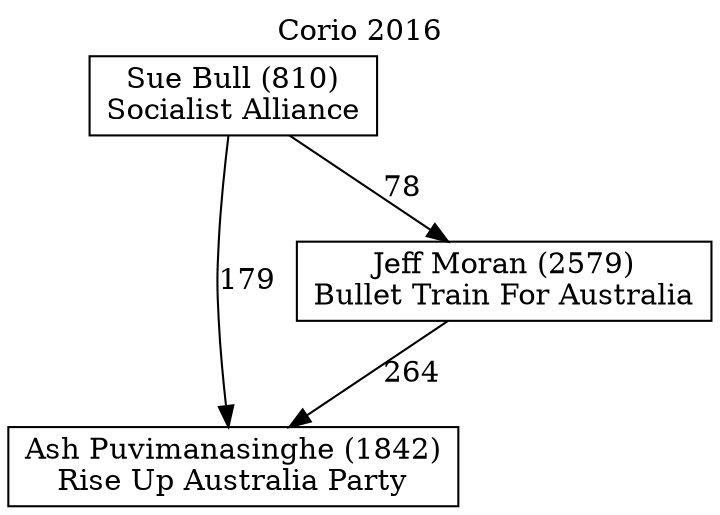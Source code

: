 // House preference flow
digraph "Ash Puvimanasinghe (1842)_Corio_2016" {
	graph [label="Corio 2016" labelloc=t mclimit=10]
	node [shape=box]
	"Ash Puvimanasinghe (1842)" [label="Ash Puvimanasinghe (1842)
Rise Up Australia Party"]
	"Sue Bull (810)" [label="Sue Bull (810)
Socialist Alliance"]
	"Jeff Moran (2579)" [label="Jeff Moran (2579)
Bullet Train For Australia"]
	"Sue Bull (810)" -> "Jeff Moran (2579)" [label=78]
	"Sue Bull (810)" -> "Ash Puvimanasinghe (1842)" [label=179]
	"Jeff Moran (2579)" -> "Ash Puvimanasinghe (1842)" [label=264]
}
